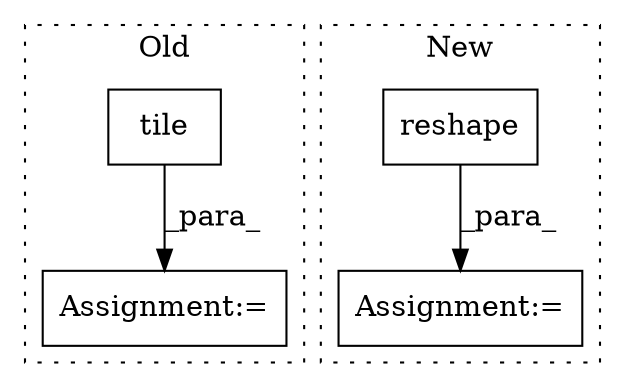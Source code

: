 digraph G {
subgraph cluster0 {
1 [label="tile" a="32" s="3135,3184" l="5,1" shape="box"];
3 [label="Assignment:=" a="7" s="3203" l="1" shape="box"];
label = "Old";
style="dotted";
}
subgraph cluster1 {
2 [label="reshape" a="32" s="3195,3205" l="8,1" shape="box"];
4 [label="Assignment:=" a="7" s="3185" l="1" shape="box"];
label = "New";
style="dotted";
}
1 -> 3 [label="_para_"];
2 -> 4 [label="_para_"];
}